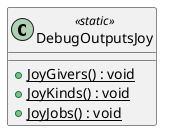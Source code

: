 @startuml
class DebugOutputsJoy <<static>> {
    + {static} JoyGivers() : void
    + {static} JoyKinds() : void
    + {static} JoyJobs() : void
}
@enduml

